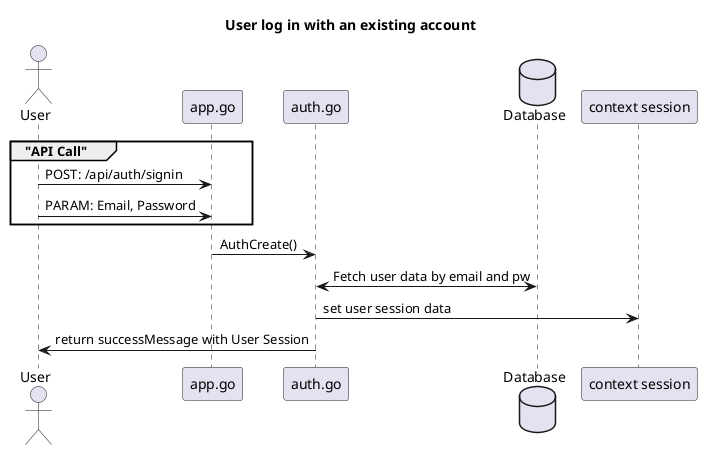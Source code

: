 @startuml

title "User log in with an existing account"

actor User as user

participant "app.go" as app
participant "auth.go" as route
database Database as DB
participant "context session" as session

group  "API Call"
user    -> app : POST: /api/auth/signin
user    -> app : PARAM: Email, Password
end
app     -> route: AuthCreate()
route <-> DB: Fetch user data by email and pw
route   -> session: set user session data
user <- route:  return successMessage with User Session

@enduml
